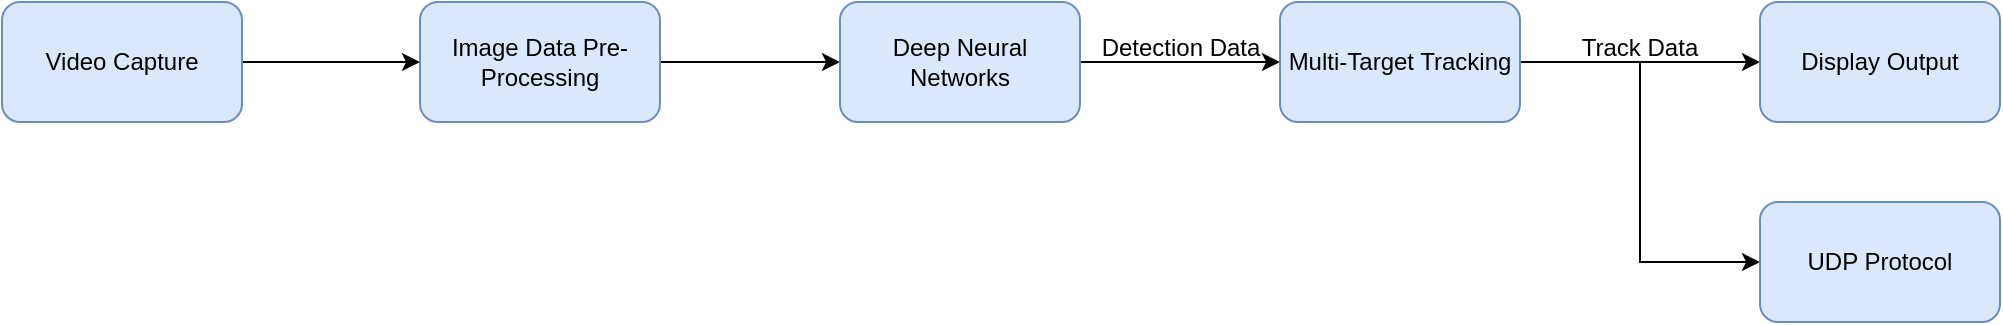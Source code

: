 <mxfile version="23.0.1" type="github">
  <diagram name="Page-1" id="nPYpIHltbpekkVtMS4bd">
    <mxGraphModel dx="2062" dy="778" grid="1" gridSize="10" guides="1" tooltips="1" connect="1" arrows="1" fold="1" page="1" pageScale="1" pageWidth="827" pageHeight="1169" math="0" shadow="0">
      <root>
        <mxCell id="0" />
        <mxCell id="1" parent="0" />
        <mxCell id="aBy6GEqbiYUphWqVkpnS-6" value="" style="edgeStyle=orthogonalEdgeStyle;rounded=0;orthogonalLoop=1;jettySize=auto;html=1;" edge="1" parent="1" source="aBy6GEqbiYUphWqVkpnS-1" target="aBy6GEqbiYUphWqVkpnS-2">
          <mxGeometry relative="1" as="geometry" />
        </mxCell>
        <mxCell id="aBy6GEqbiYUphWqVkpnS-1" value="Image Data Pre-Processing" style="rounded=1;whiteSpace=wrap;html=1;fillColor=#dae8fc;strokeColor=#6c8ebf;" vertex="1" parent="1">
          <mxGeometry x="19" y="280" width="120" height="60" as="geometry" />
        </mxCell>
        <mxCell id="aBy6GEqbiYUphWqVkpnS-4" value="" style="edgeStyle=orthogonalEdgeStyle;rounded=0;orthogonalLoop=1;jettySize=auto;html=1;" edge="1" parent="1" source="aBy6GEqbiYUphWqVkpnS-2" target="aBy6GEqbiYUphWqVkpnS-3">
          <mxGeometry relative="1" as="geometry" />
        </mxCell>
        <mxCell id="aBy6GEqbiYUphWqVkpnS-2" value="Deep Neural Networks" style="rounded=1;whiteSpace=wrap;html=1;fillColor=#dae8fc;strokeColor=#6c8ebf;" vertex="1" parent="1">
          <mxGeometry x="229" y="280" width="120" height="60" as="geometry" />
        </mxCell>
        <mxCell id="aBy6GEqbiYUphWqVkpnS-8" style="edgeStyle=orthogonalEdgeStyle;rounded=0;orthogonalLoop=1;jettySize=auto;html=1;exitX=1;exitY=0.5;exitDx=0;exitDy=0;" edge="1" parent="1" source="aBy6GEqbiYUphWqVkpnS-3">
          <mxGeometry relative="1" as="geometry">
            <mxPoint x="689" y="310" as="targetPoint" />
          </mxGeometry>
        </mxCell>
        <mxCell id="aBy6GEqbiYUphWqVkpnS-12" style="edgeStyle=orthogonalEdgeStyle;rounded=0;orthogonalLoop=1;jettySize=auto;html=1;exitX=1;exitY=0.5;exitDx=0;exitDy=0;entryX=0;entryY=0.5;entryDx=0;entryDy=0;" edge="1" parent="1" source="aBy6GEqbiYUphWqVkpnS-3" target="aBy6GEqbiYUphWqVkpnS-11">
          <mxGeometry relative="1" as="geometry" />
        </mxCell>
        <mxCell id="aBy6GEqbiYUphWqVkpnS-3" value="Multi-Target Tracking" style="rounded=1;whiteSpace=wrap;html=1;fillColor=#dae8fc;strokeColor=#6c8ebf;" vertex="1" parent="1">
          <mxGeometry x="449" y="280" width="120" height="60" as="geometry" />
        </mxCell>
        <mxCell id="aBy6GEqbiYUphWqVkpnS-5" value="Detection Data" style="text;html=1;align=center;verticalAlign=middle;resizable=0;points=[];autosize=1;strokeColor=none;fillColor=none;" vertex="1" parent="1">
          <mxGeometry x="349" y="288" width="100" height="30" as="geometry" />
        </mxCell>
        <mxCell id="aBy6GEqbiYUphWqVkpnS-9" value="Track Data" style="text;html=1;strokeColor=none;fillColor=none;align=center;verticalAlign=middle;whiteSpace=wrap;rounded=0;" vertex="1" parent="1">
          <mxGeometry x="589" y="288" width="80" height="30" as="geometry" />
        </mxCell>
        <mxCell id="aBy6GEqbiYUphWqVkpnS-10" value="Display Output" style="rounded=1;whiteSpace=wrap;html=1;fillColor=#dae8fc;strokeColor=#6c8ebf;" vertex="1" parent="1">
          <mxGeometry x="689" y="280" width="120" height="60" as="geometry" />
        </mxCell>
        <mxCell id="aBy6GEqbiYUphWqVkpnS-11" value="UDP Protocol" style="rounded=1;whiteSpace=wrap;html=1;fillColor=#dae8fc;strokeColor=#6c8ebf;" vertex="1" parent="1">
          <mxGeometry x="689" y="380" width="120" height="60" as="geometry" />
        </mxCell>
        <mxCell id="aBy6GEqbiYUphWqVkpnS-14" value="" style="edgeStyle=orthogonalEdgeStyle;rounded=0;orthogonalLoop=1;jettySize=auto;html=1;" edge="1" parent="1" source="aBy6GEqbiYUphWqVkpnS-13" target="aBy6GEqbiYUphWqVkpnS-1">
          <mxGeometry relative="1" as="geometry" />
        </mxCell>
        <mxCell id="aBy6GEqbiYUphWqVkpnS-13" value="Video Capture" style="rounded=1;whiteSpace=wrap;html=1;fillColor=#dae8fc;strokeColor=#6c8ebf;" vertex="1" parent="1">
          <mxGeometry x="-190" y="280" width="120" height="60" as="geometry" />
        </mxCell>
      </root>
    </mxGraphModel>
  </diagram>
</mxfile>
